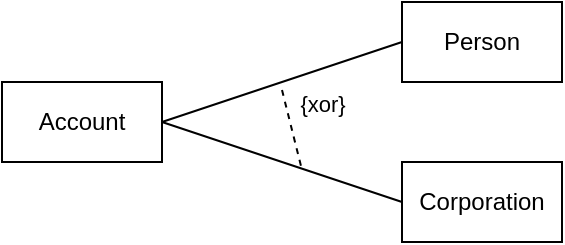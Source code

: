 <mxfile version="21.6.5" type="device">
  <diagram name="Page-1" id="5SvmHuKXJBpUvMMgy40t">
    <mxGraphModel dx="880" dy="511" grid="1" gridSize="10" guides="1" tooltips="1" connect="1" arrows="1" fold="1" page="1" pageScale="1" pageWidth="1169" pageHeight="827" math="0" shadow="0">
      <root>
        <mxCell id="0" />
        <mxCell id="1" parent="0" />
        <mxCell id="BV5hf1cZSZyRzrNl-DUj-34" style="rounded=0;orthogonalLoop=1;jettySize=auto;html=1;exitX=1;exitY=0.5;exitDx=0;exitDy=0;entryX=0;entryY=0.5;entryDx=0;entryDy=0;endArrow=none;endFill=0;" edge="1" parent="1" source="BV5hf1cZSZyRzrNl-DUj-31" target="BV5hf1cZSZyRzrNl-DUj-32">
          <mxGeometry relative="1" as="geometry" />
        </mxCell>
        <mxCell id="BV5hf1cZSZyRzrNl-DUj-35" style="rounded=0;orthogonalLoop=1;jettySize=auto;html=1;exitX=1;exitY=0.5;exitDx=0;exitDy=0;entryX=0;entryY=0.5;entryDx=0;entryDy=0;endArrow=none;endFill=0;" edge="1" parent="1" source="BV5hf1cZSZyRzrNl-DUj-31" target="BV5hf1cZSZyRzrNl-DUj-33">
          <mxGeometry relative="1" as="geometry" />
        </mxCell>
        <mxCell id="BV5hf1cZSZyRzrNl-DUj-31" value="Account" style="html=1;whiteSpace=wrap;" vertex="1" parent="1">
          <mxGeometry y="40" width="80" height="40" as="geometry" />
        </mxCell>
        <mxCell id="BV5hf1cZSZyRzrNl-DUj-32" value="Person" style="html=1;whiteSpace=wrap;" vertex="1" parent="1">
          <mxGeometry x="200" width="80" height="40" as="geometry" />
        </mxCell>
        <mxCell id="BV5hf1cZSZyRzrNl-DUj-33" value="Corporation" style="html=1;whiteSpace=wrap;" vertex="1" parent="1">
          <mxGeometry x="200" y="80" width="80" height="40" as="geometry" />
        </mxCell>
        <mxCell id="BV5hf1cZSZyRzrNl-DUj-36" value="{xor}" style="endArrow=none;startArrow=none;endFill=0;startFill=0;endSize=8;html=1;verticalAlign=bottom;dashed=1;labelBackgroundColor=none;rounded=0;" edge="1" parent="1">
          <mxGeometry x="-0.012" y="16" width="160" relative="1" as="geometry">
            <mxPoint x="140" y="44" as="sourcePoint" />
            <mxPoint x="150" y="84" as="targetPoint" />
            <mxPoint as="offset" />
          </mxGeometry>
        </mxCell>
      </root>
    </mxGraphModel>
  </diagram>
</mxfile>

